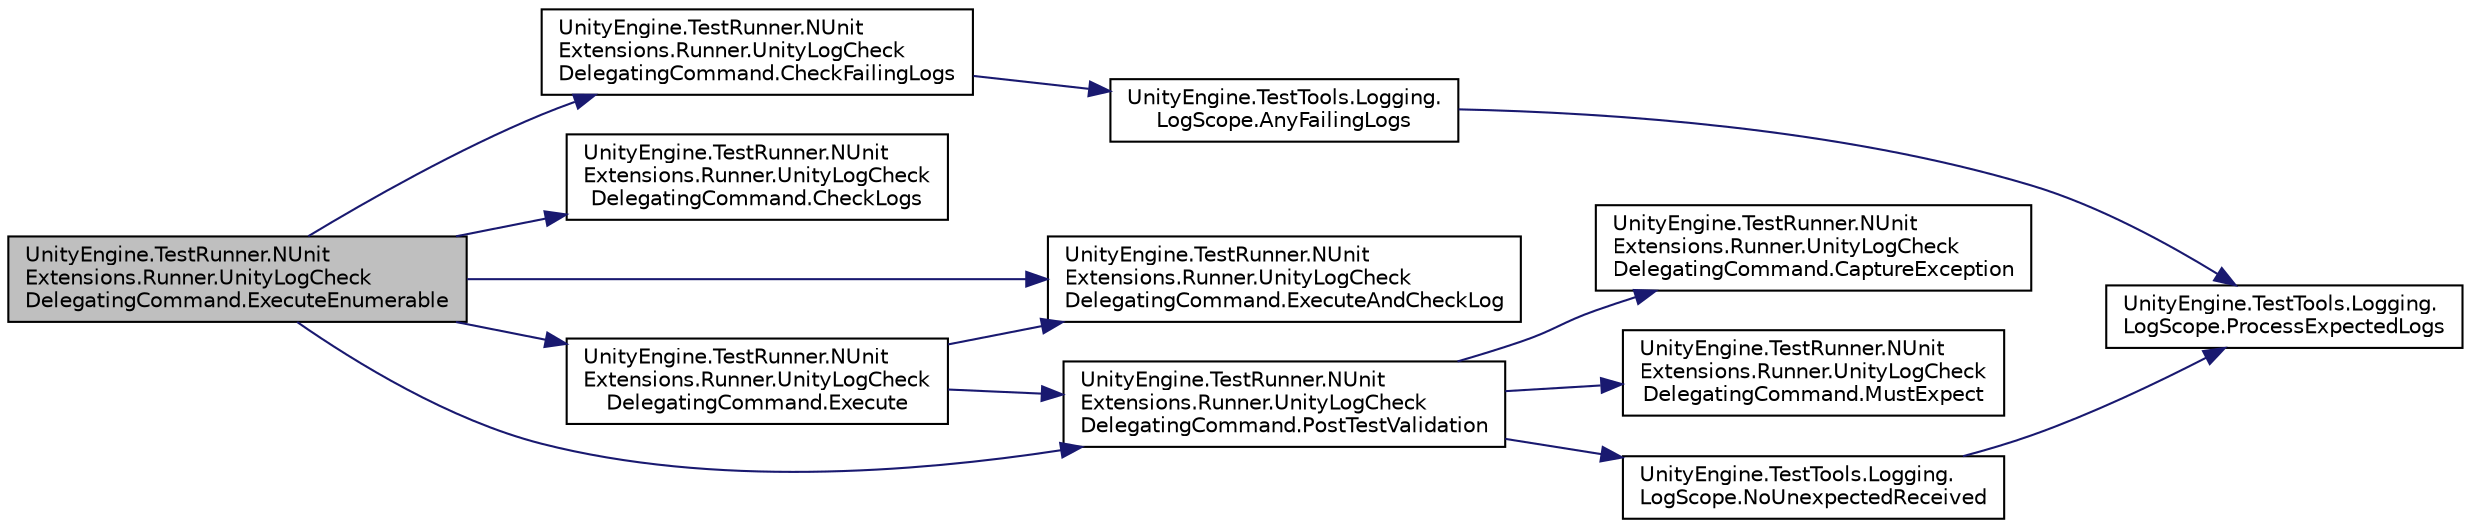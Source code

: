 digraph "UnityEngine.TestRunner.NUnitExtensions.Runner.UnityLogCheckDelegatingCommand.ExecuteEnumerable"
{
 // LATEX_PDF_SIZE
  edge [fontname="Helvetica",fontsize="10",labelfontname="Helvetica",labelfontsize="10"];
  node [fontname="Helvetica",fontsize="10",shape=record];
  rankdir="LR";
  Node1 [label="UnityEngine.TestRunner.NUnit\lExtensions.Runner.UnityLogCheck\lDelegatingCommand.ExecuteEnumerable",height=0.2,width=0.4,color="black", fillcolor="grey75", style="filled", fontcolor="black",tooltip=" "];
  Node1 -> Node2 [color="midnightblue",fontsize="10",style="solid",fontname="Helvetica"];
  Node2 [label="UnityEngine.TestRunner.NUnit\lExtensions.Runner.UnityLogCheck\lDelegatingCommand.CheckFailingLogs",height=0.2,width=0.4,color="black", fillcolor="white", style="filled",URL="$class_unity_engine_1_1_test_runner_1_1_n_unit_extensions_1_1_runner_1_1_unity_log_check_delegating_command.html#a2ea0ae3b7d0beb894db2fe8eca27e6c3",tooltip=" "];
  Node2 -> Node3 [color="midnightblue",fontsize="10",style="solid",fontname="Helvetica"];
  Node3 [label="UnityEngine.TestTools.Logging.\lLogScope.AnyFailingLogs",height=0.2,width=0.4,color="black", fillcolor="white", style="filled",URL="$class_unity_engine_1_1_test_tools_1_1_logging_1_1_log_scope.html#a54f3f911329608ab448c2145ddae51bb",tooltip=" "];
  Node3 -> Node4 [color="midnightblue",fontsize="10",style="solid",fontname="Helvetica"];
  Node4 [label="UnityEngine.TestTools.Logging.\lLogScope.ProcessExpectedLogs",height=0.2,width=0.4,color="black", fillcolor="white", style="filled",URL="$class_unity_engine_1_1_test_tools_1_1_logging_1_1_log_scope.html#aa3a79260f9c661ea876c83c2fe2db0d4",tooltip=" "];
  Node1 -> Node5 [color="midnightblue",fontsize="10",style="solid",fontname="Helvetica"];
  Node5 [label="UnityEngine.TestRunner.NUnit\lExtensions.Runner.UnityLogCheck\lDelegatingCommand.CheckLogs",height=0.2,width=0.4,color="black", fillcolor="white", style="filled",URL="$class_unity_engine_1_1_test_runner_1_1_n_unit_extensions_1_1_runner_1_1_unity_log_check_delegating_command.html#ab9ccc8a245edaecfa94564cc3f9f8fa6",tooltip=" "];
  Node1 -> Node6 [color="midnightblue",fontsize="10",style="solid",fontname="Helvetica"];
  Node6 [label="UnityEngine.TestRunner.NUnit\lExtensions.Runner.UnityLogCheck\lDelegatingCommand.Execute",height=0.2,width=0.4,color="black", fillcolor="white", style="filled",URL="$class_unity_engine_1_1_test_runner_1_1_n_unit_extensions_1_1_runner_1_1_unity_log_check_delegating_command.html#a15a3fcc9a9210b7fa5d2542e5e2465ac",tooltip=" "];
  Node6 -> Node7 [color="midnightblue",fontsize="10",style="solid",fontname="Helvetica"];
  Node7 [label="UnityEngine.TestRunner.NUnit\lExtensions.Runner.UnityLogCheck\lDelegatingCommand.ExecuteAndCheckLog",height=0.2,width=0.4,color="black", fillcolor="white", style="filled",URL="$class_unity_engine_1_1_test_runner_1_1_n_unit_extensions_1_1_runner_1_1_unity_log_check_delegating_command.html#af532ba2a6424d3980152f65d71b0a01c",tooltip=" "];
  Node6 -> Node8 [color="midnightblue",fontsize="10",style="solid",fontname="Helvetica"];
  Node8 [label="UnityEngine.TestRunner.NUnit\lExtensions.Runner.UnityLogCheck\lDelegatingCommand.PostTestValidation",height=0.2,width=0.4,color="black", fillcolor="white", style="filled",URL="$class_unity_engine_1_1_test_runner_1_1_n_unit_extensions_1_1_runner_1_1_unity_log_check_delegating_command.html#a10b9c0f8abd590fbb2ea916e20be787e",tooltip=" "];
  Node8 -> Node9 [color="midnightblue",fontsize="10",style="solid",fontname="Helvetica"];
  Node9 [label="UnityEngine.TestRunner.NUnit\lExtensions.Runner.UnityLogCheck\lDelegatingCommand.CaptureException",height=0.2,width=0.4,color="black", fillcolor="white", style="filled",URL="$class_unity_engine_1_1_test_runner_1_1_n_unit_extensions_1_1_runner_1_1_unity_log_check_delegating_command.html#a1435f7eda46d9080ec674d06563ac750",tooltip=" "];
  Node8 -> Node10 [color="midnightblue",fontsize="10",style="solid",fontname="Helvetica"];
  Node10 [label="UnityEngine.TestRunner.NUnit\lExtensions.Runner.UnityLogCheck\lDelegatingCommand.MustExpect",height=0.2,width=0.4,color="black", fillcolor="white", style="filled",URL="$class_unity_engine_1_1_test_runner_1_1_n_unit_extensions_1_1_runner_1_1_unity_log_check_delegating_command.html#ab914f2e19f358703375a695251c995ad",tooltip=" "];
  Node8 -> Node11 [color="midnightblue",fontsize="10",style="solid",fontname="Helvetica"];
  Node11 [label="UnityEngine.TestTools.Logging.\lLogScope.NoUnexpectedReceived",height=0.2,width=0.4,color="black", fillcolor="white", style="filled",URL="$class_unity_engine_1_1_test_tools_1_1_logging_1_1_log_scope.html#a2f4224b64cb8367ed0037c9b0a717cbd",tooltip=" "];
  Node11 -> Node4 [color="midnightblue",fontsize="10",style="solid",fontname="Helvetica"];
  Node1 -> Node7 [color="midnightblue",fontsize="10",style="solid",fontname="Helvetica"];
  Node1 -> Node8 [color="midnightblue",fontsize="10",style="solid",fontname="Helvetica"];
}
